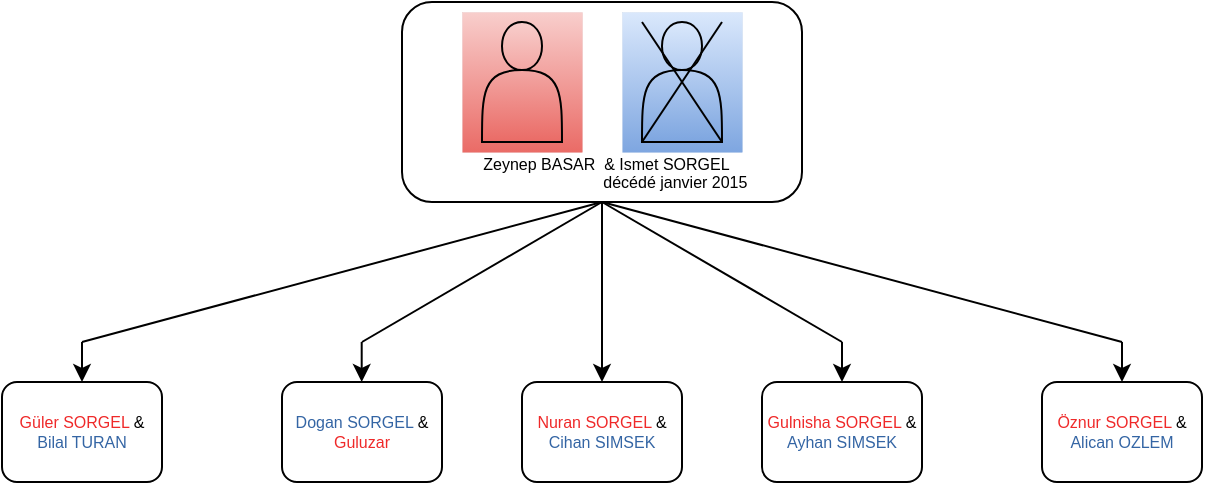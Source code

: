 <mxfile version="23.1.6" type="github">
  <diagram id="C5RBs43oDa-KdzZeNtuy" name="Page-1">
    <mxGraphModel dx="556" dy="313" grid="1" gridSize="10" guides="1" tooltips="1" connect="1" arrows="1" fold="1" page="1" pageScale="1" pageWidth="827" pageHeight="1169" math="0" shadow="0">
      <root>
        <mxCell id="WIyWlLk6GJQsqaUBKTNV-0" />
        <mxCell id="WIyWlLk6GJQsqaUBKTNV-1" parent="WIyWlLk6GJQsqaUBKTNV-0" />
        <mxCell id="WIyWlLk6GJQsqaUBKTNV-7" value="&lt;div&gt;&lt;br&gt;&lt;/div&gt;&lt;div&gt;&lt;br&gt;&lt;/div&gt;&lt;div&gt;&lt;br&gt;&lt;/div&gt;&lt;div&gt;&lt;br&gt;&lt;/div&gt;&lt;div&gt;&lt;br&gt;&lt;/div&gt;&lt;div style=&quot;font-size: 8px;&quot;&gt;&amp;nbsp; Zeynep BASAR&amp;nbsp; &amp;amp; Ismet SORGEL&lt;br&gt;&amp;nbsp;&amp;nbsp;&amp;nbsp;&amp;nbsp;&amp;nbsp;&amp;nbsp;&amp;nbsp;&amp;nbsp;&amp;nbsp;&amp;nbsp;&amp;nbsp;&amp;nbsp;&amp;nbsp;&amp;nbsp;&amp;nbsp;&amp;nbsp;&amp;nbsp;&amp;nbsp;&amp;nbsp;&amp;nbsp;&amp;nbsp;&amp;nbsp;&amp;nbsp;&amp;nbsp;&amp;nbsp;&amp;nbsp;&amp;nbsp;&amp;nbsp;&amp;nbsp;&amp;nbsp;&amp;nbsp;&amp;nbsp; décédé janvier 2015&lt;br&gt;&lt;/div&gt;" style="rounded=1;whiteSpace=wrap;html=1;fontSize=12;glass=0;strokeWidth=1;shadow=0;" parent="WIyWlLk6GJQsqaUBKTNV-1" vertex="1">
          <mxGeometry x="320" y="30" width="200" height="100" as="geometry" />
        </mxCell>
        <mxCell id="0sbduJu9M4anClZtrmmK-9" value="" style="endArrow=classic;html=1;rounded=0;entryX=0.5;entryY=0;entryDx=0;entryDy=0;" parent="WIyWlLk6GJQsqaUBKTNV-1" target="0sbduJu9M4anClZtrmmK-17" edge="1">
          <mxGeometry width="50" height="50" relative="1" as="geometry">
            <mxPoint x="420" y="130" as="sourcePoint" />
            <mxPoint x="420" y="200" as="targetPoint" />
          </mxGeometry>
        </mxCell>
        <mxCell id="0sbduJu9M4anClZtrmmK-12" value="&lt;font color=&quot;#ef2929&quot;&gt;Güler SORGEL&lt;/font&gt; &amp;amp; &lt;font color=&quot;#3465a4&quot;&gt;Bilal TURAN&lt;/font&gt;" style="rounded=1;whiteSpace=wrap;html=1;fontSize=8;glass=0;strokeWidth=1;shadow=0;" parent="WIyWlLk6GJQsqaUBKTNV-1" vertex="1">
          <mxGeometry x="120" y="220" width="80" height="50" as="geometry" />
        </mxCell>
        <mxCell id="0sbduJu9M4anClZtrmmK-13" value="" style="endArrow=none;html=1;rounded=0;entryX=0.5;entryY=1;entryDx=0;entryDy=0;" parent="WIyWlLk6GJQsqaUBKTNV-1" target="WIyWlLk6GJQsqaUBKTNV-7" edge="1">
          <mxGeometry width="50" height="50" relative="1" as="geometry">
            <mxPoint x="160" y="200" as="sourcePoint" />
            <mxPoint x="440" y="260" as="targetPoint" />
          </mxGeometry>
        </mxCell>
        <mxCell id="0sbduJu9M4anClZtrmmK-14" value="" style="endArrow=classic;html=1;rounded=0;entryX=0.5;entryY=0;entryDx=0;entryDy=0;" parent="WIyWlLk6GJQsqaUBKTNV-1" target="0sbduJu9M4anClZtrmmK-12" edge="1">
          <mxGeometry width="50" height="50" relative="1" as="geometry">
            <mxPoint x="160" y="200" as="sourcePoint" />
            <mxPoint x="440" y="260" as="targetPoint" />
          </mxGeometry>
        </mxCell>
        <mxCell id="0sbduJu9M4anClZtrmmK-15" value="&lt;font color=&quot;#3465a4&quot;&gt;Dogan SORGEL&lt;/font&gt; &amp;amp; &lt;font color=&quot;#ef2929&quot;&gt;Guluzar&lt;/font&gt;" style="rounded=1;whiteSpace=wrap;html=1;fontSize=8;glass=0;strokeWidth=1;shadow=0;" parent="WIyWlLk6GJQsqaUBKTNV-1" vertex="1">
          <mxGeometry x="260" y="220" width="80" height="50" as="geometry" />
        </mxCell>
        <mxCell id="0sbduJu9M4anClZtrmmK-16" value="" style="endArrow=none;html=1;rounded=0;" parent="WIyWlLk6GJQsqaUBKTNV-1" edge="1">
          <mxGeometry width="50" height="50" relative="1" as="geometry">
            <mxPoint x="300" y="200" as="sourcePoint" />
            <mxPoint x="420" y="130" as="targetPoint" />
          </mxGeometry>
        </mxCell>
        <mxCell id="0sbduJu9M4anClZtrmmK-17" value="&lt;font color=&quot;#ef2929&quot;&gt;Nuran SORGEL&lt;/font&gt; &amp;amp; &lt;font color=&quot;#3465a4&quot;&gt;Cihan SIMSEK&lt;/font&gt;" style="rounded=1;whiteSpace=wrap;html=1;fontSize=8;glass=0;strokeWidth=1;shadow=0;" parent="WIyWlLk6GJQsqaUBKTNV-1" vertex="1">
          <mxGeometry x="380" y="220" width="80" height="50" as="geometry" />
        </mxCell>
        <mxCell id="0sbduJu9M4anClZtrmmK-18" value="" style="endArrow=classic;html=1;rounded=0;entryX=0.5;entryY=0;entryDx=0;entryDy=0;" parent="WIyWlLk6GJQsqaUBKTNV-1" edge="1">
          <mxGeometry width="50" height="50" relative="1" as="geometry">
            <mxPoint x="299.85" y="200" as="sourcePoint" />
            <mxPoint x="299.85" y="220" as="targetPoint" />
          </mxGeometry>
        </mxCell>
        <mxCell id="0sbduJu9M4anClZtrmmK-19" value="" style="endArrow=classic;html=1;rounded=0;entryX=0.5;entryY=0;entryDx=0;entryDy=0;" parent="WIyWlLk6GJQsqaUBKTNV-1" edge="1">
          <mxGeometry width="50" height="50" relative="1" as="geometry">
            <mxPoint x="540" y="200" as="sourcePoint" />
            <mxPoint x="540" y="220" as="targetPoint" />
          </mxGeometry>
        </mxCell>
        <mxCell id="0sbduJu9M4anClZtrmmK-20" value="" style="endArrow=classic;html=1;rounded=0;entryX=0.5;entryY=0;entryDx=0;entryDy=0;" parent="WIyWlLk6GJQsqaUBKTNV-1" edge="1">
          <mxGeometry width="50" height="50" relative="1" as="geometry">
            <mxPoint x="680" y="200" as="sourcePoint" />
            <mxPoint x="680" y="220" as="targetPoint" />
          </mxGeometry>
        </mxCell>
        <mxCell id="0sbduJu9M4anClZtrmmK-21" value="&lt;font color=&quot;#ef2929&quot;&gt;Gulnisha SORGEL&lt;/font&gt; &amp;amp; &lt;font color=&quot;#3465a4&quot;&gt;Ayhan SIMSEK&lt;/font&gt;" style="rounded=1;whiteSpace=wrap;html=1;fontSize=8;glass=0;strokeWidth=1;shadow=0;" parent="WIyWlLk6GJQsqaUBKTNV-1" vertex="1">
          <mxGeometry x="500" y="220" width="80" height="50" as="geometry" />
        </mxCell>
        <mxCell id="0sbduJu9M4anClZtrmmK-22" value="&lt;font color=&quot;#ef2929&quot;&gt;Öznur SORGEL&lt;/font&gt; &amp;amp; &lt;font color=&quot;#3465a4&quot;&gt;Alican OZLEM&lt;/font&gt;" style="rounded=1;whiteSpace=wrap;html=1;fontSize=8;glass=0;strokeWidth=1;shadow=0;" parent="WIyWlLk6GJQsqaUBKTNV-1" vertex="1">
          <mxGeometry x="640" y="220" width="80" height="50" as="geometry" />
        </mxCell>
        <mxCell id="0sbduJu9M4anClZtrmmK-23" value="" style="endArrow=none;html=1;rounded=0;" parent="WIyWlLk6GJQsqaUBKTNV-1" edge="1">
          <mxGeometry width="50" height="50" relative="1" as="geometry">
            <mxPoint x="540" y="200" as="sourcePoint" />
            <mxPoint x="420" y="130" as="targetPoint" />
          </mxGeometry>
        </mxCell>
        <mxCell id="0sbduJu9M4anClZtrmmK-24" value="" style="endArrow=none;html=1;rounded=0;" parent="WIyWlLk6GJQsqaUBKTNV-1" edge="1">
          <mxGeometry width="50" height="50" relative="1" as="geometry">
            <mxPoint x="680" y="200" as="sourcePoint" />
            <mxPoint x="420" y="130" as="targetPoint" />
          </mxGeometry>
        </mxCell>
        <mxCell id="zVb7Dnw4wJOhv7-xwH7R-3" value="" style="rounded=0;whiteSpace=wrap;html=1;strokeWidth=0;fillColor=#f8cecc;gradientColor=#ea6b66;strokeColor=#b85450;" vertex="1" parent="WIyWlLk6GJQsqaUBKTNV-1">
          <mxGeometry x="350" y="35" width="60" height="70" as="geometry" />
        </mxCell>
        <mxCell id="0sbduJu9M4anClZtrmmK-0" value="" style="shape=actor;whiteSpace=wrap;html=1;fillColor=#f8cecc;gradientColor=#ea6b66;strokeColor=#000000;" parent="WIyWlLk6GJQsqaUBKTNV-1" vertex="1">
          <mxGeometry x="360" y="40" width="40" height="60" as="geometry" />
        </mxCell>
        <mxCell id="zVb7Dnw4wJOhv7-xwH7R-8" value="" style="rounded=0;whiteSpace=wrap;html=1;strokeWidth=0;fillColor=#dae8fc;gradientColor=#7ea6e0;strokeColor=#6c8ebf;" vertex="1" parent="WIyWlLk6GJQsqaUBKTNV-1">
          <mxGeometry x="430" y="35" width="60" height="70" as="geometry" />
        </mxCell>
        <mxCell id="0sbduJu9M4anClZtrmmK-1" value="" style="shape=actor;whiteSpace=wrap;html=1;fillColor=#dae8fc;gradientColor=#7ea6e0;strokeColor=#000000;" parent="WIyWlLk6GJQsqaUBKTNV-1" vertex="1">
          <mxGeometry x="440" y="40" width="40" height="60" as="geometry" />
        </mxCell>
        <mxCell id="0sbduJu9M4anClZtrmmK-28" value="" style="endArrow=none;html=1;rounded=0;" parent="WIyWlLk6GJQsqaUBKTNV-1" edge="1">
          <mxGeometry width="50" height="50" relative="1" as="geometry">
            <mxPoint x="480" y="40" as="sourcePoint" />
            <mxPoint x="440" y="100" as="targetPoint" />
          </mxGeometry>
        </mxCell>
        <mxCell id="0sbduJu9M4anClZtrmmK-27" value="" style="endArrow=none;html=1;rounded=0;" parent="WIyWlLk6GJQsqaUBKTNV-1" edge="1">
          <mxGeometry width="50" height="50" relative="1" as="geometry">
            <mxPoint x="440" y="40" as="sourcePoint" />
            <mxPoint x="480" y="100" as="targetPoint" />
          </mxGeometry>
        </mxCell>
      </root>
    </mxGraphModel>
  </diagram>
</mxfile>

